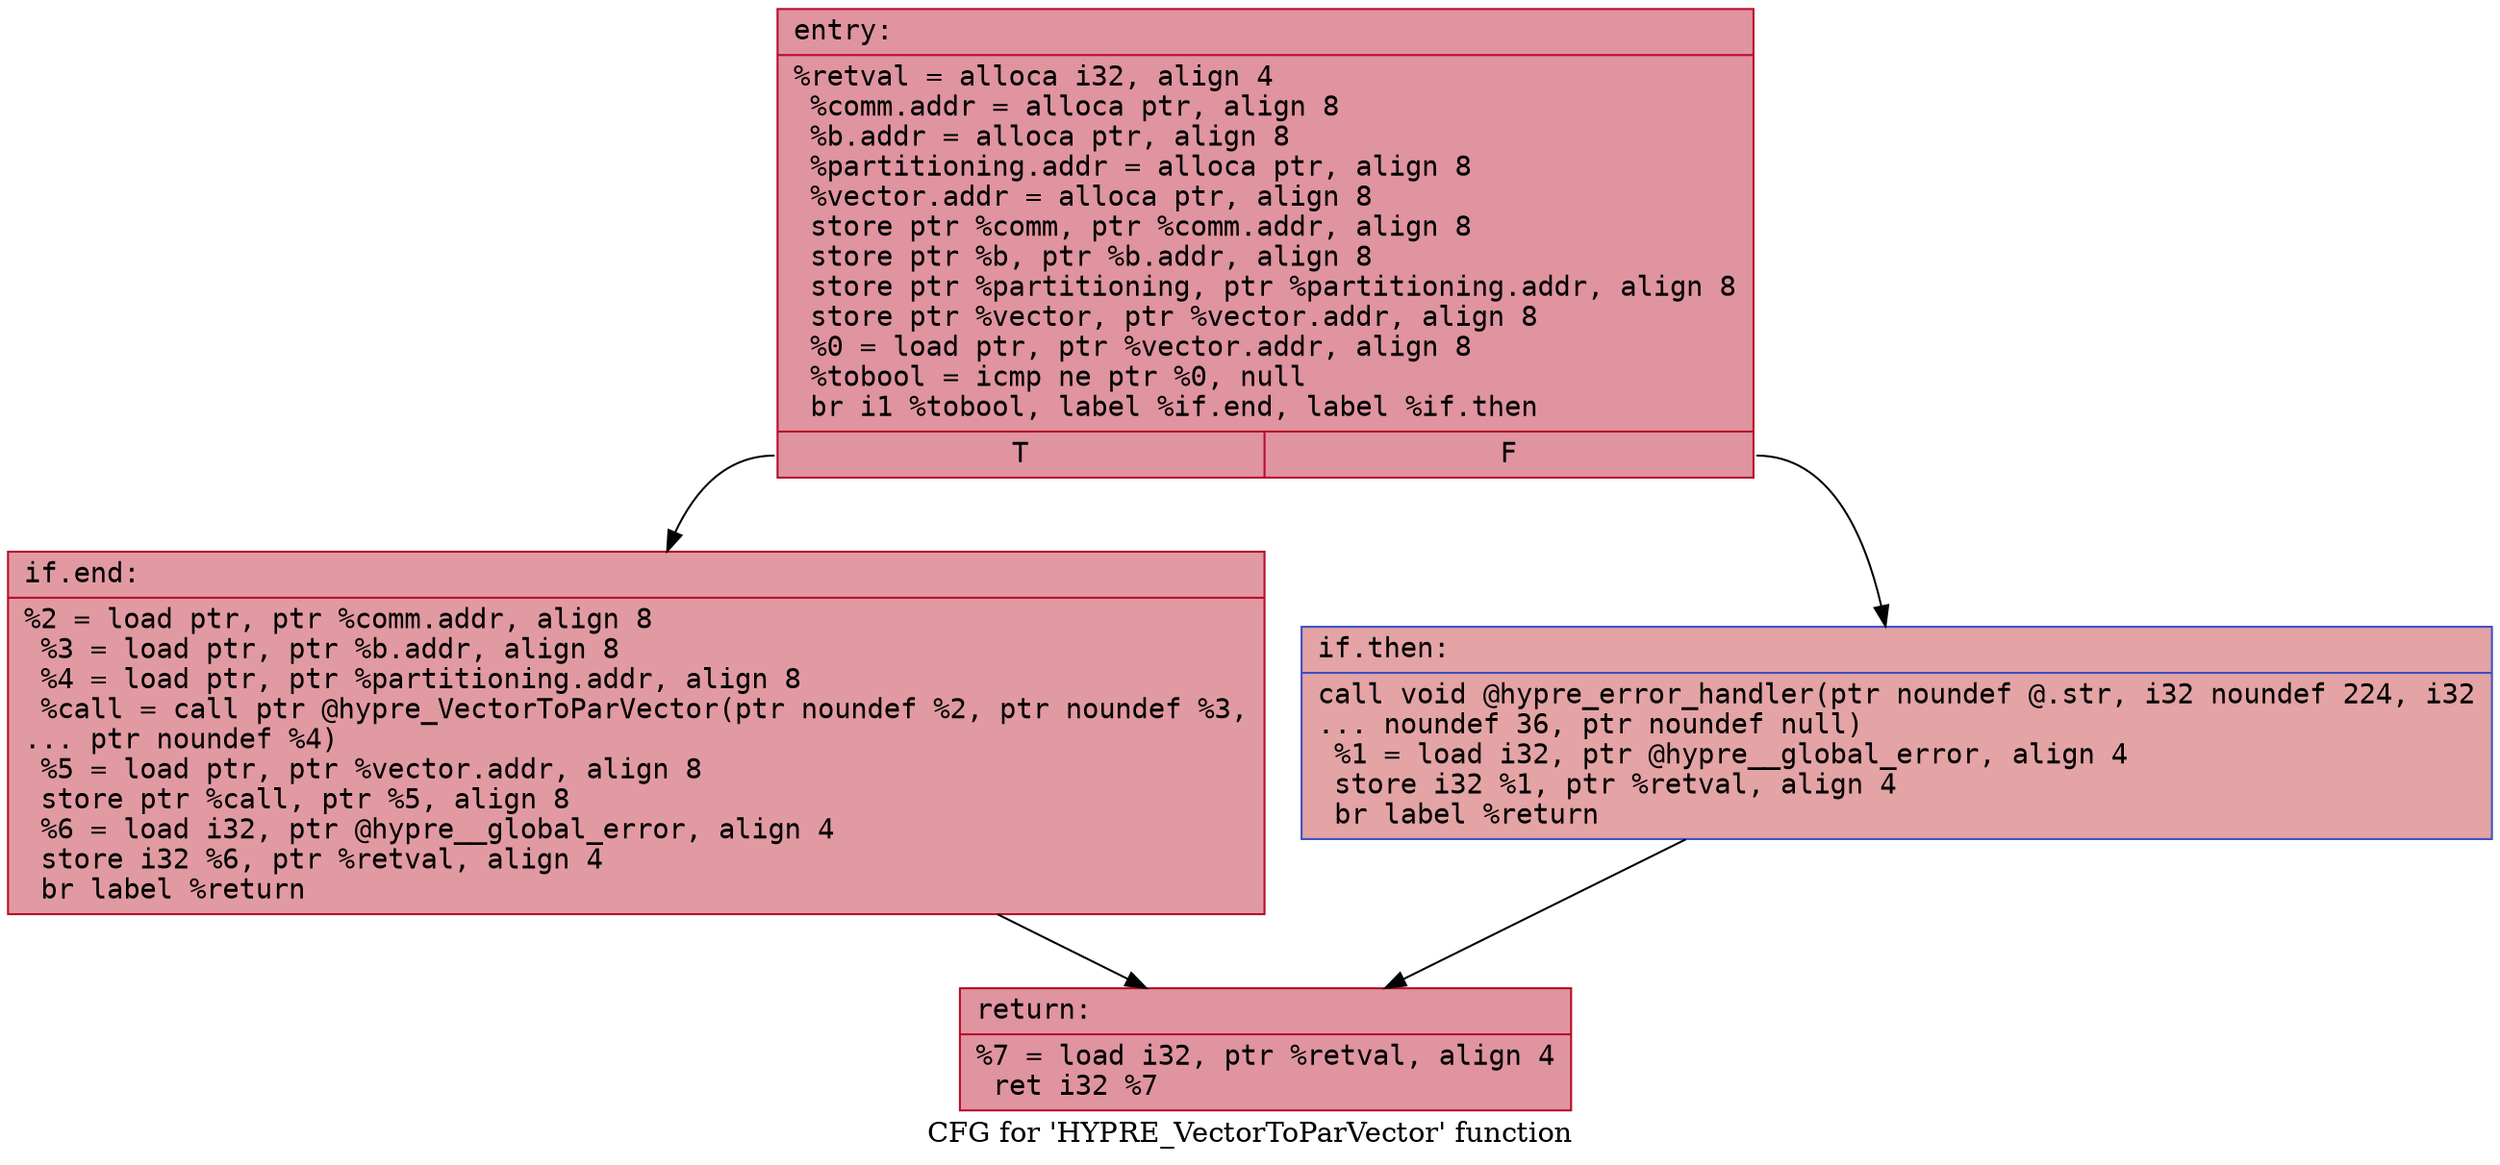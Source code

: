 digraph "CFG for 'HYPRE_VectorToParVector' function" {
	label="CFG for 'HYPRE_VectorToParVector' function";

	Node0x55a672e18de0 [shape=record,color="#b70d28ff", style=filled, fillcolor="#b70d2870" fontname="Courier",label="{entry:\l|  %retval = alloca i32, align 4\l  %comm.addr = alloca ptr, align 8\l  %b.addr = alloca ptr, align 8\l  %partitioning.addr = alloca ptr, align 8\l  %vector.addr = alloca ptr, align 8\l  store ptr %comm, ptr %comm.addr, align 8\l  store ptr %b, ptr %b.addr, align 8\l  store ptr %partitioning, ptr %partitioning.addr, align 8\l  store ptr %vector, ptr %vector.addr, align 8\l  %0 = load ptr, ptr %vector.addr, align 8\l  %tobool = icmp ne ptr %0, null\l  br i1 %tobool, label %if.end, label %if.then\l|{<s0>T|<s1>F}}"];
	Node0x55a672e18de0:s0 -> Node0x55a672e194e0[tooltip="entry -> if.end\nProbability 62.50%" ];
	Node0x55a672e18de0:s1 -> Node0x55a672e19550[tooltip="entry -> if.then\nProbability 37.50%" ];
	Node0x55a672e19550 [shape=record,color="#3d50c3ff", style=filled, fillcolor="#c32e3170" fontname="Courier",label="{if.then:\l|  call void @hypre_error_handler(ptr noundef @.str, i32 noundef 224, i32\l... noundef 36, ptr noundef null)\l  %1 = load i32, ptr @hypre__global_error, align 4\l  store i32 %1, ptr %retval, align 4\l  br label %return\l}"];
	Node0x55a672e19550 -> Node0x55a672e19ac0[tooltip="if.then -> return\nProbability 100.00%" ];
	Node0x55a672e194e0 [shape=record,color="#b70d28ff", style=filled, fillcolor="#bb1b2c70" fontname="Courier",label="{if.end:\l|  %2 = load ptr, ptr %comm.addr, align 8\l  %3 = load ptr, ptr %b.addr, align 8\l  %4 = load ptr, ptr %partitioning.addr, align 8\l  %call = call ptr @hypre_VectorToParVector(ptr noundef %2, ptr noundef %3,\l... ptr noundef %4)\l  %5 = load ptr, ptr %vector.addr, align 8\l  store ptr %call, ptr %5, align 8\l  %6 = load i32, ptr @hypre__global_error, align 4\l  store i32 %6, ptr %retval, align 4\l  br label %return\l}"];
	Node0x55a672e194e0 -> Node0x55a672e19ac0[tooltip="if.end -> return\nProbability 100.00%" ];
	Node0x55a672e19ac0 [shape=record,color="#b70d28ff", style=filled, fillcolor="#b70d2870" fontname="Courier",label="{return:\l|  %7 = load i32, ptr %retval, align 4\l  ret i32 %7\l}"];
}

